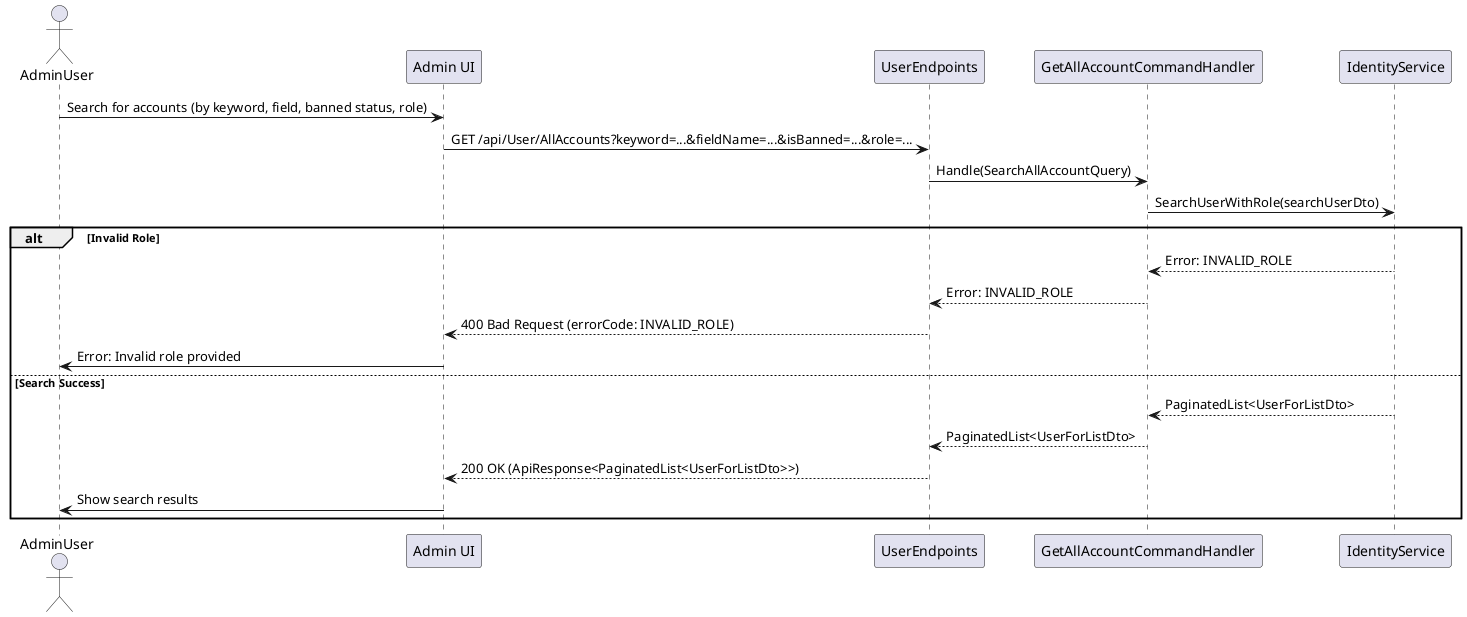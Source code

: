 @startuml
actor AdminUser
participant "Admin UI" as UI
participant UserEndpoints
participant GetAllAccountCommandHandler as Handler
participant IdentityService

AdminUser -> UI : Search for accounts (by keyword, field, banned status, role)
UI -> UserEndpoints : GET /api/User/AllAccounts?keyword=...&fieldName=...&isBanned=...&role=...
UserEndpoints -> Handler : Handle(SearchAllAccountQuery)
Handler -> IdentityService : SearchUserWithRole(searchUserDto)
alt Invalid Role
    IdentityService --> Handler : Error: INVALID_ROLE
    Handler --> UserEndpoints : Error: INVALID_ROLE
    UserEndpoints --> UI : 400 Bad Request (errorCode: INVALID_ROLE)
    UI -> AdminUser : Error: Invalid role provided
else Search Success
    IdentityService --> Handler : PaginatedList<UserForListDto>
    Handler --> UserEndpoints : PaginatedList<UserForListDto>
    UserEndpoints --> UI : 200 OK (ApiResponse<PaginatedList<UserForListDto>>)
    UI -> AdminUser : Show search results
end
@enduml